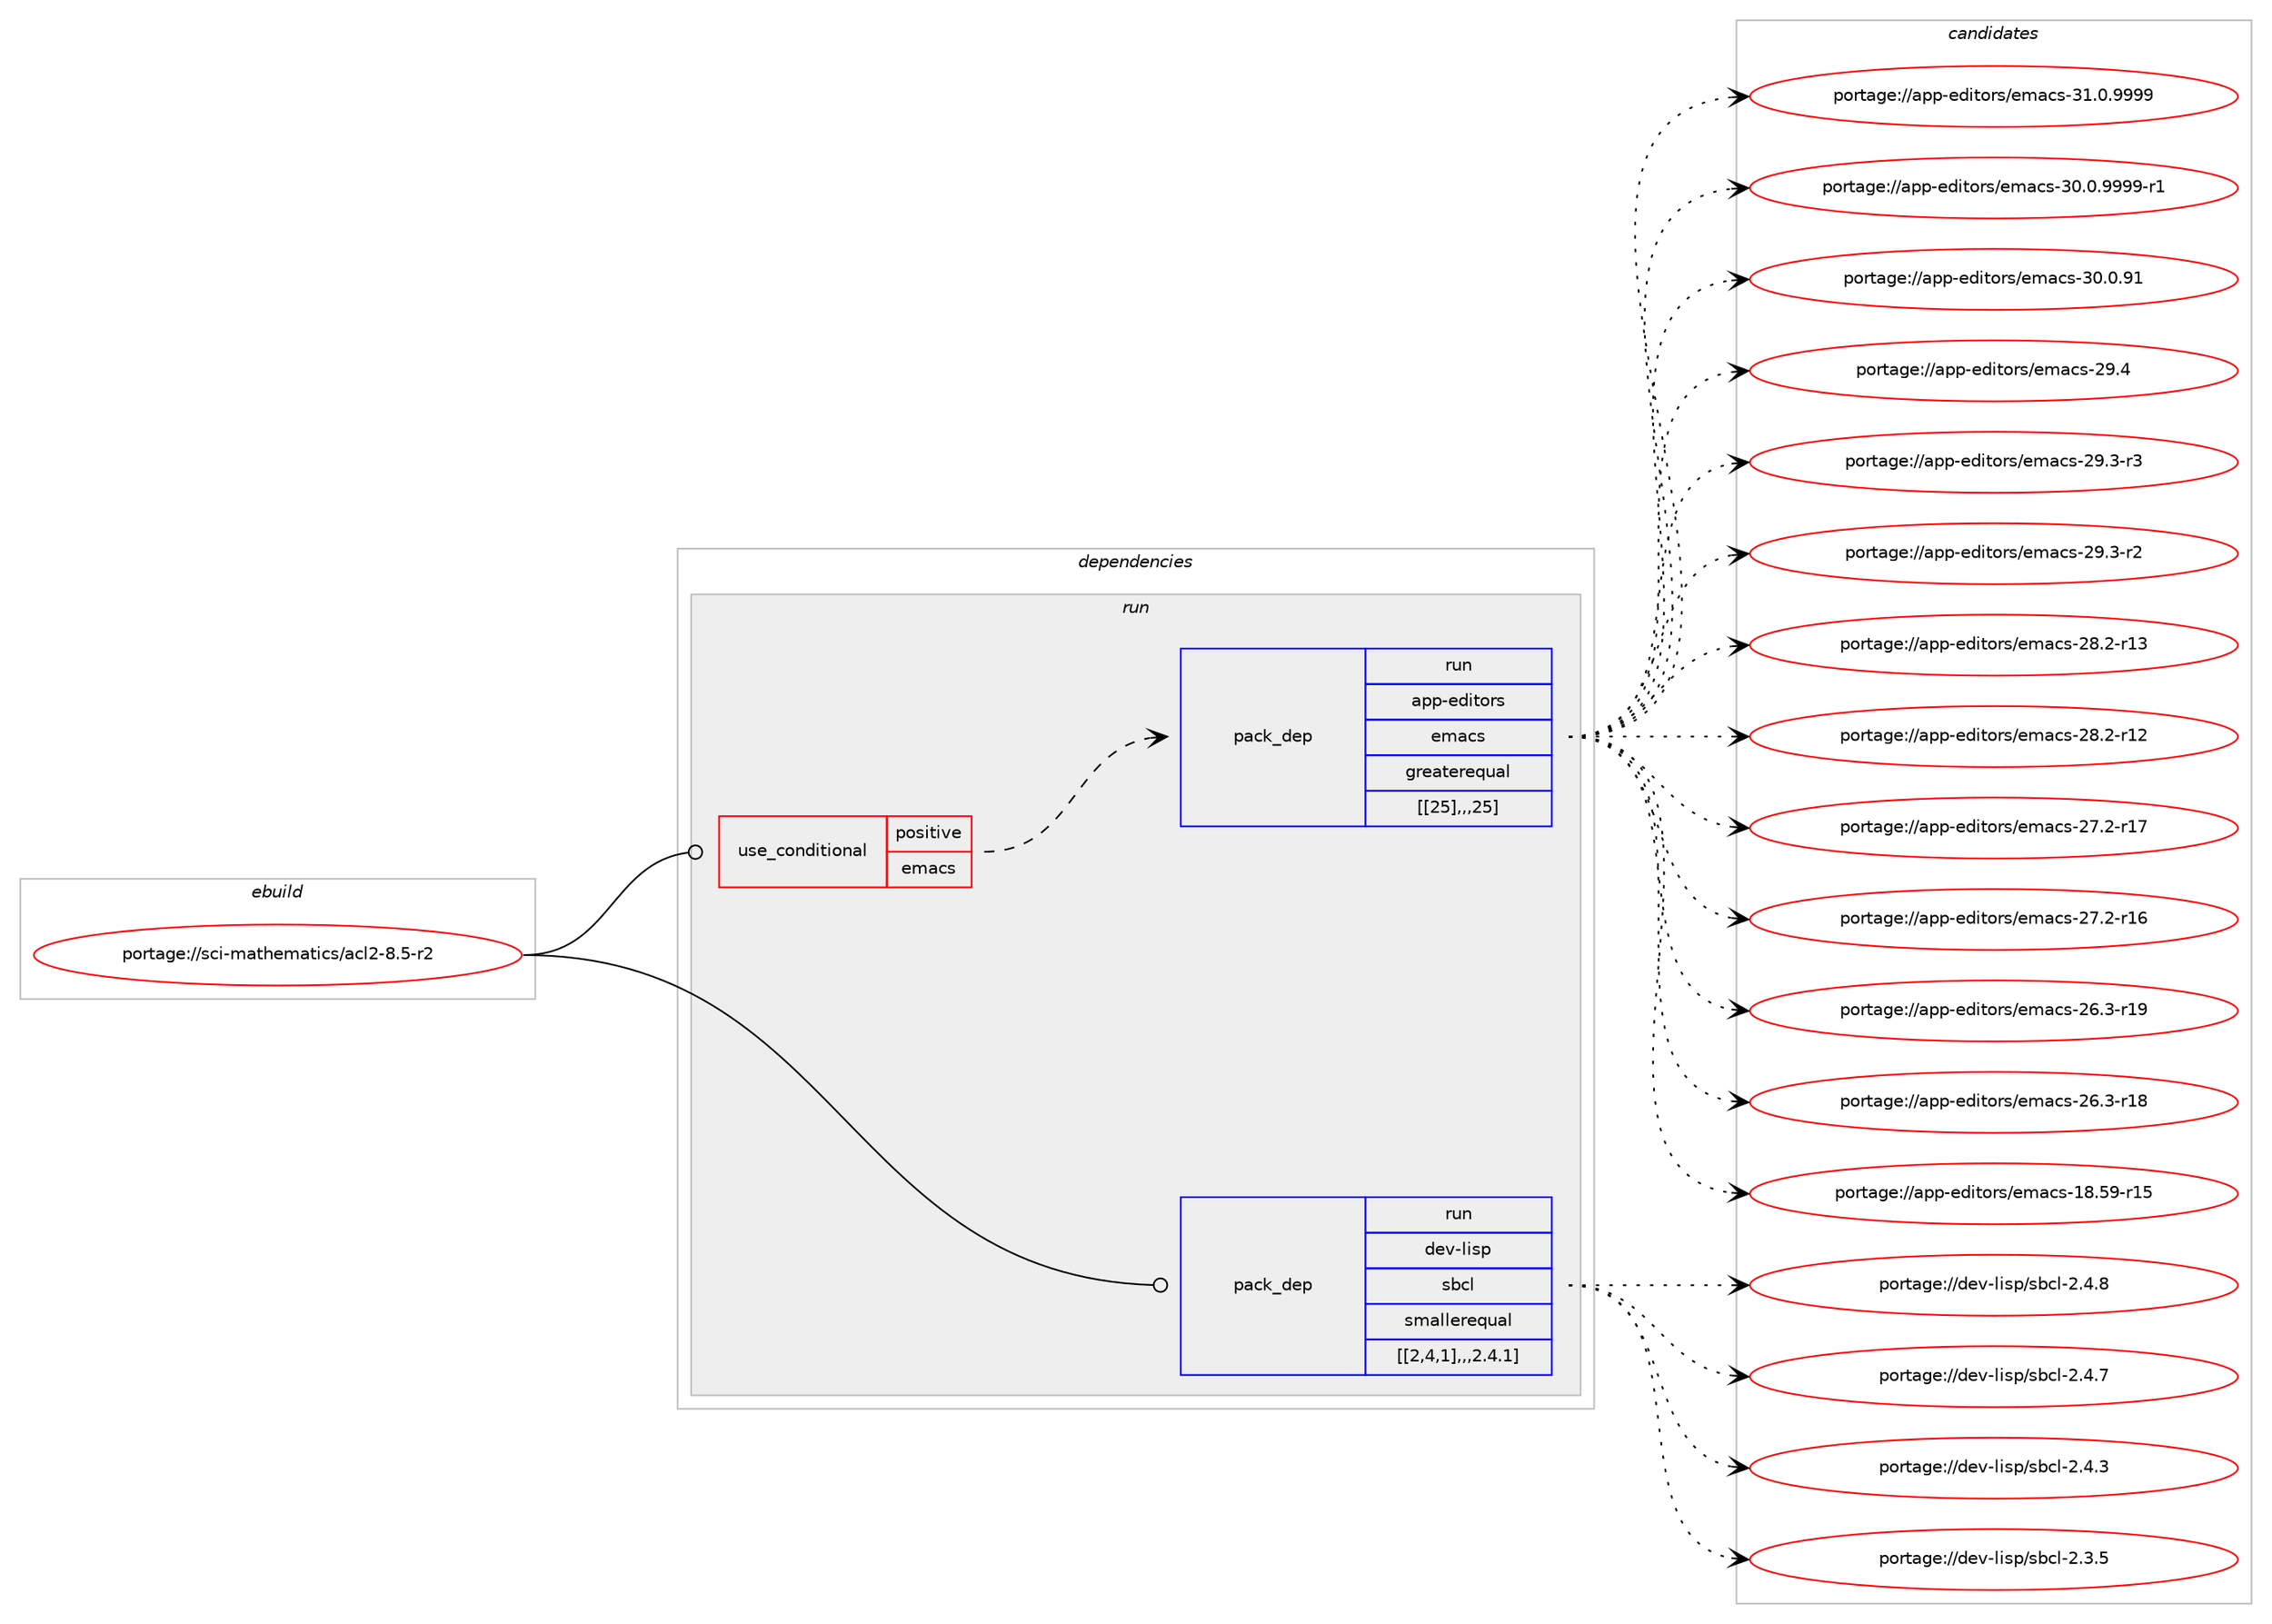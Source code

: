 digraph prolog {

# *************
# Graph options
# *************

newrank=true;
concentrate=true;
compound=true;
graph [rankdir=LR,fontname=Helvetica,fontsize=10,ranksep=1.5];#, ranksep=2.5, nodesep=0.2];
edge  [arrowhead=vee];
node  [fontname=Helvetica,fontsize=10];

# **********
# The ebuild
# **********

subgraph cluster_leftcol {
color=gray;
label=<<i>ebuild</i>>;
id [label="portage://sci-mathematics/acl2-8.5-r2", color=red, width=4, href="../sci-mathematics/acl2-8.5-r2.svg"];
}

# ****************
# The dependencies
# ****************

subgraph cluster_midcol {
color=gray;
label=<<i>dependencies</i>>;
subgraph cluster_compile {
fillcolor="#eeeeee";
style=filled;
label=<<i>compile</i>>;
}
subgraph cluster_compileandrun {
fillcolor="#eeeeee";
style=filled;
label=<<i>compile and run</i>>;
}
subgraph cluster_run {
fillcolor="#eeeeee";
style=filled;
label=<<i>run</i>>;
subgraph cond112029 {
dependency423452 [label=<<TABLE BORDER="0" CELLBORDER="1" CELLSPACING="0" CELLPADDING="4"><TR><TD ROWSPAN="3" CELLPADDING="10">use_conditional</TD></TR><TR><TD>positive</TD></TR><TR><TD>emacs</TD></TR></TABLE>>, shape=none, color=red];
subgraph pack308415 {
dependency423453 [label=<<TABLE BORDER="0" CELLBORDER="1" CELLSPACING="0" CELLPADDING="4" WIDTH="220"><TR><TD ROWSPAN="6" CELLPADDING="30">pack_dep</TD></TR><TR><TD WIDTH="110">run</TD></TR><TR><TD>app-editors</TD></TR><TR><TD>emacs</TD></TR><TR><TD>greaterequal</TD></TR><TR><TD>[[25],,,25]</TD></TR></TABLE>>, shape=none, color=blue];
}
dependency423452:e -> dependency423453:w [weight=20,style="dashed",arrowhead="vee"];
}
id:e -> dependency423452:w [weight=20,style="solid",arrowhead="odot"];
subgraph pack308416 {
dependency423454 [label=<<TABLE BORDER="0" CELLBORDER="1" CELLSPACING="0" CELLPADDING="4" WIDTH="220"><TR><TD ROWSPAN="6" CELLPADDING="30">pack_dep</TD></TR><TR><TD WIDTH="110">run</TD></TR><TR><TD>dev-lisp</TD></TR><TR><TD>sbcl</TD></TR><TR><TD>smallerequal</TD></TR><TR><TD>[[2,4,1],,,2.4.1]</TD></TR></TABLE>>, shape=none, color=blue];
}
id:e -> dependency423454:w [weight=20,style="solid",arrowhead="odot"];
}
}

# **************
# The candidates
# **************

subgraph cluster_choices {
rank=same;
color=gray;
label=<<i>candidates</i>>;

subgraph choice308415 {
color=black;
nodesep=1;
choice971121124510110010511611111411547101109979911545514946484657575757 [label="portage://app-editors/emacs-31.0.9999", color=red, width=4,href="../app-editors/emacs-31.0.9999.svg"];
choice9711211245101100105116111114115471011099799115455148464846575757574511449 [label="portage://app-editors/emacs-30.0.9999-r1", color=red, width=4,href="../app-editors/emacs-30.0.9999-r1.svg"];
choice97112112451011001051161111141154710110997991154551484648465749 [label="portage://app-editors/emacs-30.0.91", color=red, width=4,href="../app-editors/emacs-30.0.91.svg"];
choice97112112451011001051161111141154710110997991154550574652 [label="portage://app-editors/emacs-29.4", color=red, width=4,href="../app-editors/emacs-29.4.svg"];
choice971121124510110010511611111411547101109979911545505746514511451 [label="portage://app-editors/emacs-29.3-r3", color=red, width=4,href="../app-editors/emacs-29.3-r3.svg"];
choice971121124510110010511611111411547101109979911545505746514511450 [label="portage://app-editors/emacs-29.3-r2", color=red, width=4,href="../app-editors/emacs-29.3-r2.svg"];
choice97112112451011001051161111141154710110997991154550564650451144951 [label="portage://app-editors/emacs-28.2-r13", color=red, width=4,href="../app-editors/emacs-28.2-r13.svg"];
choice97112112451011001051161111141154710110997991154550564650451144950 [label="portage://app-editors/emacs-28.2-r12", color=red, width=4,href="../app-editors/emacs-28.2-r12.svg"];
choice97112112451011001051161111141154710110997991154550554650451144955 [label="portage://app-editors/emacs-27.2-r17", color=red, width=4,href="../app-editors/emacs-27.2-r17.svg"];
choice97112112451011001051161111141154710110997991154550554650451144954 [label="portage://app-editors/emacs-27.2-r16", color=red, width=4,href="../app-editors/emacs-27.2-r16.svg"];
choice97112112451011001051161111141154710110997991154550544651451144957 [label="portage://app-editors/emacs-26.3-r19", color=red, width=4,href="../app-editors/emacs-26.3-r19.svg"];
choice97112112451011001051161111141154710110997991154550544651451144956 [label="portage://app-editors/emacs-26.3-r18", color=red, width=4,href="../app-editors/emacs-26.3-r18.svg"];
choice9711211245101100105116111114115471011099799115454956465357451144953 [label="portage://app-editors/emacs-18.59-r15", color=red, width=4,href="../app-editors/emacs-18.59-r15.svg"];
dependency423453:e -> choice971121124510110010511611111411547101109979911545514946484657575757:w [style=dotted,weight="100"];
dependency423453:e -> choice9711211245101100105116111114115471011099799115455148464846575757574511449:w [style=dotted,weight="100"];
dependency423453:e -> choice97112112451011001051161111141154710110997991154551484648465749:w [style=dotted,weight="100"];
dependency423453:e -> choice97112112451011001051161111141154710110997991154550574652:w [style=dotted,weight="100"];
dependency423453:e -> choice971121124510110010511611111411547101109979911545505746514511451:w [style=dotted,weight="100"];
dependency423453:e -> choice971121124510110010511611111411547101109979911545505746514511450:w [style=dotted,weight="100"];
dependency423453:e -> choice97112112451011001051161111141154710110997991154550564650451144951:w [style=dotted,weight="100"];
dependency423453:e -> choice97112112451011001051161111141154710110997991154550564650451144950:w [style=dotted,weight="100"];
dependency423453:e -> choice97112112451011001051161111141154710110997991154550554650451144955:w [style=dotted,weight="100"];
dependency423453:e -> choice97112112451011001051161111141154710110997991154550554650451144954:w [style=dotted,weight="100"];
dependency423453:e -> choice97112112451011001051161111141154710110997991154550544651451144957:w [style=dotted,weight="100"];
dependency423453:e -> choice97112112451011001051161111141154710110997991154550544651451144956:w [style=dotted,weight="100"];
dependency423453:e -> choice9711211245101100105116111114115471011099799115454956465357451144953:w [style=dotted,weight="100"];
}
subgraph choice308416 {
color=black;
nodesep=1;
choice10010111845108105115112471159899108455046524656 [label="portage://dev-lisp/sbcl-2.4.8", color=red, width=4,href="../dev-lisp/sbcl-2.4.8.svg"];
choice10010111845108105115112471159899108455046524655 [label="portage://dev-lisp/sbcl-2.4.7", color=red, width=4,href="../dev-lisp/sbcl-2.4.7.svg"];
choice10010111845108105115112471159899108455046524651 [label="portage://dev-lisp/sbcl-2.4.3", color=red, width=4,href="../dev-lisp/sbcl-2.4.3.svg"];
choice10010111845108105115112471159899108455046514653 [label="portage://dev-lisp/sbcl-2.3.5", color=red, width=4,href="../dev-lisp/sbcl-2.3.5.svg"];
dependency423454:e -> choice10010111845108105115112471159899108455046524656:w [style=dotted,weight="100"];
dependency423454:e -> choice10010111845108105115112471159899108455046524655:w [style=dotted,weight="100"];
dependency423454:e -> choice10010111845108105115112471159899108455046524651:w [style=dotted,weight="100"];
dependency423454:e -> choice10010111845108105115112471159899108455046514653:w [style=dotted,weight="100"];
}
}

}
